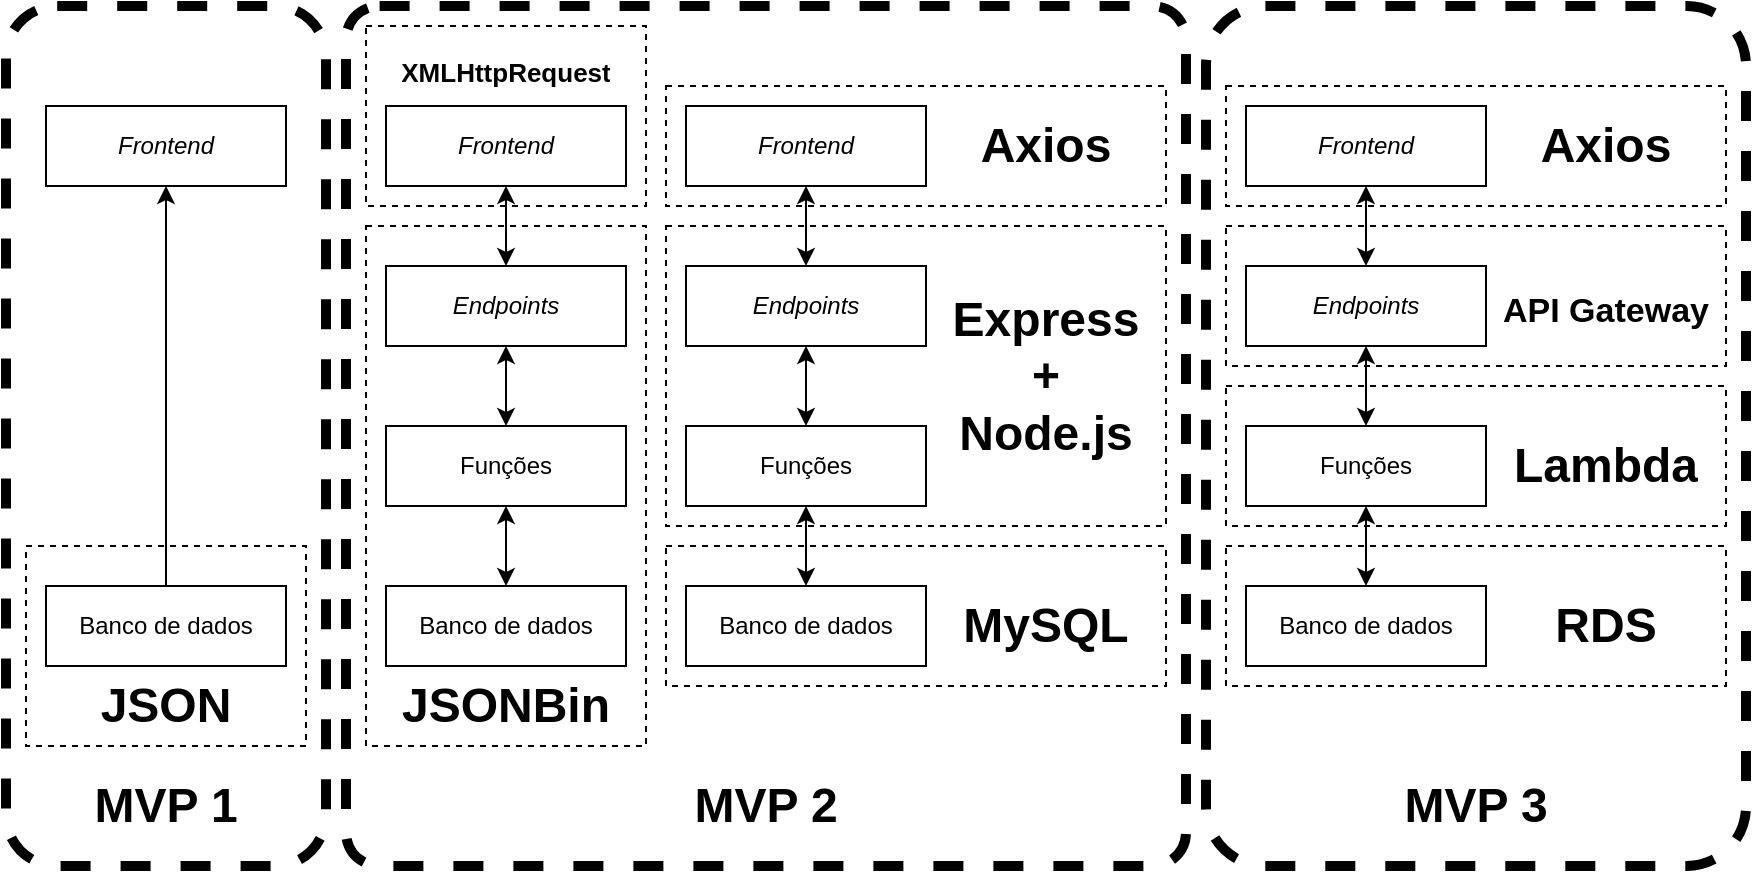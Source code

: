<mxfile version="24.2.5" type="device" pages="3">
  <diagram id="NX7kMiTIDW9uZqTXuyR7" name="Progressão">
    <mxGraphModel dx="1050" dy="621" grid="1" gridSize="10" guides="1" tooltips="1" connect="1" arrows="0" fold="1" page="1" pageScale="1" pageWidth="800" pageHeight="400" background="none" math="0" shadow="0">
      <root>
        <mxCell id="0" />
        <mxCell id="1" parent="0" />
        <mxCell id="u_NfWgz7f_24y08ioUFE-60" value="" style="rounded=1;whiteSpace=wrap;html=1;dashed=1;fillColor=none;strokeWidth=5;arcSize=4;" parent="1" vertex="1">
          <mxGeometry x="180" y="30" width="420" height="430" as="geometry" />
        </mxCell>
        <mxCell id="u_NfWgz7f_24y08ioUFE-35" value="" style="group" parent="1" vertex="1" connectable="0">
          <mxGeometry x="190" y="40" width="140" height="90" as="geometry" />
        </mxCell>
        <mxCell id="u_NfWgz7f_24y08ioUFE-34" value="&lt;h1&gt;&lt;font style=&quot;font-size: 13px&quot;&gt;XMLHttpRequest&lt;/font&gt;&lt;/h1&gt;" style="text;html=1;strokeColor=none;fillColor=none;spacing=5;spacingTop=-20;whiteSpace=wrap;overflow=hidden;rounded=0;dashed=1;align=center;" parent="u_NfWgz7f_24y08ioUFE-35" vertex="1">
          <mxGeometry x="10" width="120" height="40" as="geometry" />
        </mxCell>
        <mxCell id="u_NfWgz7f_24y08ioUFE-33" value="" style="rounded=0;whiteSpace=wrap;html=1;dashed=1;fillColor=none;" parent="u_NfWgz7f_24y08ioUFE-35" vertex="1">
          <mxGeometry width="140" height="90" as="geometry" />
        </mxCell>
        <mxCell id="u_NfWgz7f_24y08ioUFE-62" value="" style="rounded=1;whiteSpace=wrap;html=1;dashed=1;fillColor=none;strokeWidth=5;arcSize=16;" parent="1" vertex="1">
          <mxGeometry x="10" y="30" width="160" height="430" as="geometry" />
        </mxCell>
        <mxCell id="u_NfWgz7f_24y08ioUFE-64" value="" style="rounded=1;whiteSpace=wrap;html=1;dashed=1;fillColor=none;strokeWidth=5;perimeterSpacing=0;glass=0;shadow=0;sketch=0;arcSize=11;" parent="1" vertex="1">
          <mxGeometry x="610" y="30" width="270" height="430" as="geometry" />
        </mxCell>
        <mxCell id="u_NfWgz7f_24y08ioUFE-48" value="" style="rounded=0;whiteSpace=wrap;html=1;dashed=1;fillColor=none;" parent="1" vertex="1">
          <mxGeometry x="620" y="300" width="250" height="70" as="geometry" />
        </mxCell>
        <mxCell id="u_NfWgz7f_24y08ioUFE-52" value="" style="rounded=0;whiteSpace=wrap;html=1;dashed=1;fillColor=none;" parent="1" vertex="1">
          <mxGeometry x="620" y="140" width="250" height="70" as="geometry" />
        </mxCell>
        <mxCell id="u_NfWgz7f_24y08ioUFE-54" value="" style="rounded=0;whiteSpace=wrap;html=1;dashed=1;fillColor=none;" parent="1" vertex="1">
          <mxGeometry x="620" y="220" width="250" height="70" as="geometry" />
        </mxCell>
        <mxCell id="u_NfWgz7f_24y08ioUFE-57" value="" style="rounded=0;whiteSpace=wrap;html=1;dashed=1;fillColor=none;" parent="1" vertex="1">
          <mxGeometry x="620" y="70" width="250" height="60" as="geometry" />
        </mxCell>
        <mxCell id="u_NfWgz7f_24y08ioUFE-58" value="" style="rounded=0;whiteSpace=wrap;html=1;dashed=1;fillColor=none;" parent="1" vertex="1">
          <mxGeometry x="20" y="300" width="140" height="100" as="geometry" />
        </mxCell>
        <mxCell id="u_NfWgz7f_24y08ioUFE-22" value="" style="rounded=0;whiteSpace=wrap;html=1;dashed=1;fillColor=none;" parent="1" vertex="1">
          <mxGeometry x="190" y="140" width="140" height="260" as="geometry" />
        </mxCell>
        <mxCell id="u_NfWgz7f_24y08ioUFE-31" value="" style="rounded=0;whiteSpace=wrap;html=1;dashed=1;fillColor=none;" parent="1" vertex="1">
          <mxGeometry x="340" y="300" width="250" height="70" as="geometry" />
        </mxCell>
        <mxCell id="u_NfWgz7f_24y08ioUFE-39" value="" style="rounded=0;whiteSpace=wrap;html=1;dashed=1;fillColor=none;" parent="1" vertex="1">
          <mxGeometry x="340" y="140" width="250" height="150" as="geometry" />
        </mxCell>
        <mxCell id="u_NfWgz7f_24y08ioUFE-37" value="" style="rounded=0;whiteSpace=wrap;html=1;dashed=1;fillColor=none;" parent="1" vertex="1">
          <mxGeometry x="340" y="70" width="250" height="60" as="geometry" />
        </mxCell>
        <mxCell id="u_NfWgz7f_24y08ioUFE-3" value="" style="edgeStyle=orthogonalEdgeStyle;rounded=0;orthogonalLoop=1;jettySize=auto;html=1;startArrow=classic;startFill=1;endArrow=none;endFill=0;" parent="1" source="u_NfWgz7f_24y08ioUFE-1" target="u_NfWgz7f_24y08ioUFE-6" edge="1">
          <mxGeometry relative="1" as="geometry">
            <mxPoint x="90" y="160" as="targetPoint" />
          </mxGeometry>
        </mxCell>
        <mxCell id="u_NfWgz7f_24y08ioUFE-1" value="&lt;i&gt;Frontend&lt;/i&gt;" style="rounded=0;whiteSpace=wrap;html=1;fillColor=none;" parent="1" vertex="1">
          <mxGeometry x="30" y="80" width="120" height="40" as="geometry" />
        </mxCell>
        <mxCell id="u_NfWgz7f_24y08ioUFE-5" value="" style="edgeStyle=orthogonalEdgeStyle;rounded=0;orthogonalLoop=1;jettySize=auto;html=1;" parent="1" edge="1">
          <mxGeometry relative="1" as="geometry">
            <mxPoint x="100" y="200" as="targetPoint" />
          </mxGeometry>
        </mxCell>
        <mxCell id="u_NfWgz7f_24y08ioUFE-6" value="Banco de dados" style="rounded=0;whiteSpace=wrap;html=1;fillColor=none;" parent="1" vertex="1">
          <mxGeometry x="30" y="320" width="120" height="40" as="geometry" />
        </mxCell>
        <mxCell id="u_NfWgz7f_24y08ioUFE-15" value="" style="edgeStyle=orthogonalEdgeStyle;rounded=0;orthogonalLoop=1;jettySize=auto;html=1;startArrow=classic;startFill=1;" parent="1" source="u_NfWgz7f_24y08ioUFE-16" target="u_NfWgz7f_24y08ioUFE-18" edge="1">
          <mxGeometry relative="1" as="geometry" />
        </mxCell>
        <mxCell id="u_NfWgz7f_24y08ioUFE-16" value="&lt;i&gt;Frontend&lt;/i&gt;" style="rounded=0;whiteSpace=wrap;html=1;fillColor=none;" parent="1" vertex="1">
          <mxGeometry x="200" y="80" width="120" height="40" as="geometry" />
        </mxCell>
        <mxCell id="u_NfWgz7f_24y08ioUFE-17" value="" style="edgeStyle=orthogonalEdgeStyle;rounded=0;orthogonalLoop=1;jettySize=auto;html=1;startArrow=classic;startFill=1;" parent="1" source="u_NfWgz7f_24y08ioUFE-18" target="u_NfWgz7f_24y08ioUFE-20" edge="1">
          <mxGeometry relative="1" as="geometry" />
        </mxCell>
        <mxCell id="u_NfWgz7f_24y08ioUFE-18" value="&lt;i&gt;Endpoints&lt;/i&gt;" style="rounded=0;whiteSpace=wrap;html=1;fillColor=none;" parent="1" vertex="1">
          <mxGeometry x="200" y="160" width="120" height="40" as="geometry" />
        </mxCell>
        <mxCell id="u_NfWgz7f_24y08ioUFE-19" value="" style="edgeStyle=orthogonalEdgeStyle;rounded=0;orthogonalLoop=1;jettySize=auto;html=1;startArrow=classic;startFill=1;" parent="1" source="u_NfWgz7f_24y08ioUFE-20" target="u_NfWgz7f_24y08ioUFE-21" edge="1">
          <mxGeometry relative="1" as="geometry" />
        </mxCell>
        <mxCell id="u_NfWgz7f_24y08ioUFE-20" value="Funções" style="rounded=0;whiteSpace=wrap;html=1;fillColor=none;" parent="1" vertex="1">
          <mxGeometry x="200" y="240" width="120" height="40" as="geometry" />
        </mxCell>
        <mxCell id="u_NfWgz7f_24y08ioUFE-21" value="Banco de dados" style="rounded=0;whiteSpace=wrap;html=1;fillColor=none;" parent="1" vertex="1">
          <mxGeometry x="200" y="320" width="120" height="40" as="geometry" />
        </mxCell>
        <mxCell id="u_NfWgz7f_24y08ioUFE-23" value="&lt;h1&gt;JSONBin&lt;/h1&gt;" style="text;html=1;strokeColor=none;fillColor=none;spacing=5;spacingTop=-20;whiteSpace=wrap;overflow=hidden;rounded=0;dashed=1;align=center;" parent="1" vertex="1">
          <mxGeometry x="200" y="360" width="120" height="40" as="geometry" />
        </mxCell>
        <mxCell id="u_NfWgz7f_24y08ioUFE-24" value="" style="edgeStyle=orthogonalEdgeStyle;rounded=0;orthogonalLoop=1;jettySize=auto;html=1;startArrow=classic;startFill=1;" parent="1" source="u_NfWgz7f_24y08ioUFE-25" target="u_NfWgz7f_24y08ioUFE-27" edge="1">
          <mxGeometry relative="1" as="geometry" />
        </mxCell>
        <mxCell id="u_NfWgz7f_24y08ioUFE-25" value="&lt;i&gt;Frontend&lt;/i&gt;" style="rounded=0;whiteSpace=wrap;html=1;fillColor=none;" parent="1" vertex="1">
          <mxGeometry x="350" y="80" width="120" height="40" as="geometry" />
        </mxCell>
        <mxCell id="u_NfWgz7f_24y08ioUFE-26" value="" style="edgeStyle=orthogonalEdgeStyle;rounded=0;orthogonalLoop=1;jettySize=auto;html=1;startArrow=classic;startFill=1;" parent="1" source="u_NfWgz7f_24y08ioUFE-27" target="u_NfWgz7f_24y08ioUFE-29" edge="1">
          <mxGeometry relative="1" as="geometry" />
        </mxCell>
        <mxCell id="u_NfWgz7f_24y08ioUFE-27" value="&lt;i&gt;Endpoints&lt;/i&gt;" style="rounded=0;whiteSpace=wrap;html=1;fillColor=none;" parent="1" vertex="1">
          <mxGeometry x="350" y="160" width="120" height="40" as="geometry" />
        </mxCell>
        <object label="" id="u_NfWgz7f_24y08ioUFE-28">
          <mxCell style="edgeStyle=orthogonalEdgeStyle;rounded=0;orthogonalLoop=1;jettySize=auto;html=1;startArrow=classic;startFill=1;" parent="1" source="u_NfWgz7f_24y08ioUFE-29" target="u_NfWgz7f_24y08ioUFE-30" edge="1">
            <mxGeometry relative="1" as="geometry" />
          </mxCell>
        </object>
        <mxCell id="u_NfWgz7f_24y08ioUFE-29" value="Funções" style="rounded=0;whiteSpace=wrap;html=1;fillColor=none;" parent="1" vertex="1">
          <mxGeometry x="350" y="240" width="120" height="40" as="geometry" />
        </mxCell>
        <mxCell id="u_NfWgz7f_24y08ioUFE-30" value="Banco de dados" style="rounded=0;whiteSpace=wrap;html=1;fillColor=none;" parent="1" vertex="1">
          <mxGeometry x="350" y="320" width="120" height="40" as="geometry" />
        </mxCell>
        <mxCell id="u_NfWgz7f_24y08ioUFE-32" value="&lt;h1&gt;MySQL&lt;/h1&gt;" style="text;html=1;strokeColor=none;fillColor=none;spacing=5;spacingTop=-20;whiteSpace=wrap;overflow=hidden;rounded=0;dashed=1;align=center;" parent="1" vertex="1">
          <mxGeometry x="470" y="320" width="120" height="40" as="geometry" />
        </mxCell>
        <mxCell id="u_NfWgz7f_24y08ioUFE-40" value="&lt;h1&gt;Express&lt;br&gt;+&lt;br&gt;Node.js&lt;/h1&gt;" style="text;html=1;strokeColor=none;fillColor=none;spacing=5;spacingTop=-20;whiteSpace=wrap;overflow=hidden;rounded=0;dashed=1;align=center;verticalAlign=bottom;" parent="1" vertex="1">
          <mxGeometry x="470" y="160" width="120" height="120" as="geometry" />
        </mxCell>
        <mxCell id="u_NfWgz7f_24y08ioUFE-41" value="" style="edgeStyle=orthogonalEdgeStyle;rounded=0;orthogonalLoop=1;jettySize=auto;html=1;startArrow=classic;startFill=1;" parent="1" source="u_NfWgz7f_24y08ioUFE-42" target="u_NfWgz7f_24y08ioUFE-44" edge="1">
          <mxGeometry relative="1" as="geometry" />
        </mxCell>
        <mxCell id="u_NfWgz7f_24y08ioUFE-42" value="&lt;i&gt;Frontend&lt;/i&gt;" style="rounded=0;whiteSpace=wrap;html=1;fillColor=none;" parent="1" vertex="1">
          <mxGeometry x="630" y="80" width="120" height="40" as="geometry" />
        </mxCell>
        <mxCell id="u_NfWgz7f_24y08ioUFE-43" value="" style="edgeStyle=orthogonalEdgeStyle;rounded=0;orthogonalLoop=1;jettySize=auto;html=1;startArrow=classic;startFill=1;" parent="1" source="u_NfWgz7f_24y08ioUFE-44" target="u_NfWgz7f_24y08ioUFE-46" edge="1">
          <mxGeometry relative="1" as="geometry" />
        </mxCell>
        <mxCell id="u_NfWgz7f_24y08ioUFE-44" value="&lt;i&gt;Endpoints&lt;/i&gt;" style="rounded=0;whiteSpace=wrap;html=1;fillColor=none;" parent="1" vertex="1">
          <mxGeometry x="630" y="160" width="120" height="40" as="geometry" />
        </mxCell>
        <mxCell id="u_NfWgz7f_24y08ioUFE-45" value="" style="edgeStyle=orthogonalEdgeStyle;rounded=0;orthogonalLoop=1;jettySize=auto;html=1;startArrow=classic;startFill=1;" parent="1" source="u_NfWgz7f_24y08ioUFE-46" target="u_NfWgz7f_24y08ioUFE-47" edge="1">
          <mxGeometry relative="1" as="geometry" />
        </mxCell>
        <mxCell id="u_NfWgz7f_24y08ioUFE-46" value="Funções" style="rounded=0;whiteSpace=wrap;html=1;fillColor=none;" parent="1" vertex="1">
          <mxGeometry x="630" y="240" width="120" height="40" as="geometry" />
        </mxCell>
        <mxCell id="u_NfWgz7f_24y08ioUFE-47" value="Banco de dados" style="rounded=0;whiteSpace=wrap;html=1;fillColor=none;" parent="1" vertex="1">
          <mxGeometry x="630" y="320" width="120" height="40" as="geometry" />
        </mxCell>
        <mxCell id="u_NfWgz7f_24y08ioUFE-49" value="&lt;h1&gt;RDS&lt;/h1&gt;" style="text;html=1;strokeColor=none;fillColor=none;spacing=5;spacingTop=-20;whiteSpace=wrap;overflow=hidden;rounded=0;dashed=1;align=center;" parent="1" vertex="1">
          <mxGeometry x="750" y="320" width="120" height="40" as="geometry" />
        </mxCell>
        <mxCell id="u_NfWgz7f_24y08ioUFE-53" value="&lt;h1&gt;&lt;font style=&quot;font-size: 17px&quot;&gt;API Gateway&lt;/font&gt;&lt;/h1&gt;" style="text;html=1;strokeColor=none;fillColor=none;spacing=5;spacingTop=-20;whiteSpace=wrap;overflow=hidden;rounded=0;dashed=1;align=center;" parent="1" vertex="1">
          <mxGeometry x="750" y="160" width="120" height="40" as="geometry" />
        </mxCell>
        <mxCell id="u_NfWgz7f_24y08ioUFE-55" value="&lt;h1 style=&quot;font-size: 24px;&quot;&gt;&lt;font style=&quot;font-size: 24px;&quot;&gt;Lambda&lt;/font&gt;&lt;/h1&gt;" style="text;html=1;strokeColor=none;fillColor=none;spacing=5;spacingTop=-20;whiteSpace=wrap;overflow=hidden;rounded=0;dashed=1;align=center;fontSize=24;" parent="1" vertex="1">
          <mxGeometry x="750" y="240" width="120" height="40" as="geometry" />
        </mxCell>
        <mxCell id="u_NfWgz7f_24y08ioUFE-38" value="&lt;h1&gt;Axios&lt;/h1&gt;" style="text;html=1;strokeColor=none;fillColor=none;spacing=5;spacingTop=-20;whiteSpace=wrap;overflow=hidden;rounded=0;dashed=1;align=center;" parent="1" vertex="1">
          <mxGeometry x="470" y="80" width="120" height="40" as="geometry" />
        </mxCell>
        <mxCell id="u_NfWgz7f_24y08ioUFE-56" value="&lt;h1&gt;Axios&lt;/h1&gt;" style="text;html=1;strokeColor=none;fillColor=none;spacing=5;spacingTop=-20;whiteSpace=wrap;overflow=hidden;rounded=0;dashed=1;align=center;" parent="1" vertex="1">
          <mxGeometry x="750" y="80" width="120" height="40" as="geometry" />
        </mxCell>
        <mxCell id="u_NfWgz7f_24y08ioUFE-59" value="&lt;h1&gt;JSON&lt;/h1&gt;" style="text;html=1;strokeColor=none;fillColor=none;spacing=5;spacingTop=-20;whiteSpace=wrap;overflow=hidden;rounded=0;dashed=1;align=center;" parent="1" vertex="1">
          <mxGeometry x="30" y="360" width="120" height="40" as="geometry" />
        </mxCell>
        <mxCell id="u_NfWgz7f_24y08ioUFE-61" value="&lt;h1&gt;MVP 2&lt;/h1&gt;" style="text;html=1;strokeColor=none;fillColor=none;spacing=5;spacingTop=-20;whiteSpace=wrap;overflow=hidden;rounded=0;dashed=1;align=center;" parent="1" vertex="1">
          <mxGeometry x="330" y="410" width="120" height="40" as="geometry" />
        </mxCell>
        <mxCell id="u_NfWgz7f_24y08ioUFE-63" value="&lt;h1&gt;MVP 1&lt;/h1&gt;" style="text;html=1;strokeColor=none;fillColor=none;spacing=5;spacingTop=-20;whiteSpace=wrap;overflow=hidden;rounded=0;dashed=1;align=center;" parent="1" vertex="1">
          <mxGeometry x="30" y="410" width="120" height="40" as="geometry" />
        </mxCell>
        <mxCell id="u_NfWgz7f_24y08ioUFE-65" value="&lt;h1&gt;MVP 3&lt;/h1&gt;" style="text;html=1;strokeColor=none;fillColor=none;spacing=5;spacingTop=-20;whiteSpace=wrap;overflow=hidden;rounded=0;dashed=1;align=center;" parent="1" vertex="1">
          <mxGeometry x="685" y="410" width="120" height="40" as="geometry" />
        </mxCell>
      </root>
    </mxGraphModel>
  </diagram>
  <diagram id="9W-sWYv6cYdmGeu32keP" name="Full AWS">
    <mxGraphModel dx="2530" dy="1068" grid="1" gridSize="10" guides="1" tooltips="1" connect="1" arrows="1" fold="1" page="1" pageScale="1" pageWidth="800" pageHeight="400" math="0" shadow="0">
      <root>
        <mxCell id="0" />
        <mxCell id="1" parent="0" />
        <mxCell id="FyAE6D5XPpQdBViTg0BQ-31" value="AWS Cloud" style="sketch=0;outlineConnect=0;gradientColor=none;html=1;whiteSpace=wrap;fontSize=12;fontStyle=0;shape=mxgraph.aws4.group;grIcon=mxgraph.aws4.group_aws_cloud;strokeColor=#AAB7B8;fillColor=none;verticalAlign=top;align=left;spacingLeft=30;fontColor=#AAB7B8;dashed=0;" vertex="1" parent="1">
          <mxGeometry x="-79" width="1299" height="480" as="geometry" />
        </mxCell>
        <mxCell id="FyAE6D5XPpQdBViTg0BQ-3" value="Endpoint&lt;br&gt;" style="sketch=0;outlineConnect=0;fontColor=#232F3E;gradientColor=none;fillColor=#B0084D;strokeColor=none;dashed=0;verticalLabelPosition=bottom;verticalAlign=top;align=center;html=1;fontSize=12;fontStyle=0;aspect=fixed;pointerEvents=1;shape=mxgraph.aws4.endpoint;" vertex="1" parent="1">
          <mxGeometry x="630" y="148.5" width="78" height="78" as="geometry" />
        </mxCell>
        <mxCell id="FyAE6D5XPpQdBViTg0BQ-4" value="Amazon API Gateway" style="sketch=0;points=[[0,0,0],[0.25,0,0],[0.5,0,0],[0.75,0,0],[1,0,0],[0,1,0],[0.25,1,0],[0.5,1,0],[0.75,1,0],[1,1,0],[0,0.25,0],[0,0.5,0],[0,0.75,0],[1,0.25,0],[1,0.5,0],[1,0.75,0]];outlineConnect=0;fontColor=#232F3E;gradientColor=#FF4F8B;gradientDirection=north;fillColor=#BC1356;strokeColor=#ffffff;dashed=0;verticalLabelPosition=bottom;verticalAlign=top;align=center;html=1;fontSize=12;fontStyle=0;aspect=fixed;shape=mxgraph.aws4.resourceIcon;resIcon=mxgraph.aws4.api_gateway;" vertex="1" parent="1">
          <mxGeometry x="641" y="40" width="78" height="78" as="geometry" />
        </mxCell>
        <mxCell id="FyAE6D5XPpQdBViTg0BQ-5" value="&lt;font color=&quot;#ffffff&quot;&gt;AWS Lambda&lt;/font&gt;" style="sketch=0;points=[[0,0,0],[0.25,0,0],[0.5,0,0],[0.75,0,0],[1,0,0],[0,1,0],[0.25,1,0],[0.5,1,0],[0.75,1,0],[1,1,0],[0,0.25,0],[0,0.5,0],[0,0.75,0],[1,0.25,0],[1,0.5,0],[1,0.75,0]];outlineConnect=0;fontColor=#232F3E;gradientColor=#F78E04;gradientDirection=north;fillColor=#D05C17;strokeColor=#ffffff;dashed=0;verticalLabelPosition=bottom;verticalAlign=top;align=center;html=1;fontSize=12;fontStyle=0;aspect=fixed;shape=mxgraph.aws4.resourceIcon;resIcon=mxgraph.aws4.lambda;" vertex="1" parent="1">
          <mxGeometry x="403" y="40" width="78" height="78" as="geometry" />
        </mxCell>
        <mxCell id="FyAE6D5XPpQdBViTg0BQ-6" value="&lt;font color=&quot;#ffffff&quot;&gt;Lambda function&lt;/font&gt;" style="sketch=0;outlineConnect=0;fontColor=#232F3E;gradientColor=none;fillColor=#D45B07;strokeColor=none;dashed=0;verticalLabelPosition=bottom;verticalAlign=top;align=center;html=1;fontSize=12;fontStyle=0;aspect=fixed;pointerEvents=1;shape=mxgraph.aws4.lambda_function;" vertex="1" parent="1">
          <mxGeometry x="440" y="167" width="48" height="48" as="geometry" />
        </mxCell>
        <mxCell id="FyAE6D5XPpQdBViTg0BQ-9" value="" style="sketch=0;points=[[0,0,0],[0.25,0,0],[0.5,0,0],[0.75,0,0],[1,0,0],[0,1,0],[0.25,1,0],[0.5,1,0],[0.75,1,0],[1,1,0],[0,0.25,0],[0,0.5,0],[0,0.75,0],[1,0.25,0],[1,0.5,0],[1,0.75,0]];outlineConnect=0;fontColor=#232F3E;gradientColor=#4D72F3;gradientDirection=north;fillColor=#3334B9;strokeColor=#ffffff;dashed=0;verticalLabelPosition=bottom;verticalAlign=top;align=center;html=1;fontSize=12;fontStyle=0;aspect=fixed;shape=mxgraph.aws4.resourceIcon;resIcon=mxgraph.aws4.rds;" vertex="1" parent="1">
          <mxGeometry x="41" y="40" width="78" height="78" as="geometry" />
        </mxCell>
        <mxCell id="FyAE6D5XPpQdBViTg0BQ-10" value="" style="sketch=0;outlineConnect=0;fontColor=#232F3E;gradientColor=none;fillColor=#2E27AD;strokeColor=none;dashed=0;verticalLabelPosition=bottom;verticalAlign=top;align=center;html=1;fontSize=12;fontStyle=0;aspect=fixed;pointerEvents=1;shape=mxgraph.aws4.rds_instance;" vertex="1" parent="1">
          <mxGeometry x="41" y="160" width="78" height="78" as="geometry" />
        </mxCell>
        <mxCell id="FyAE6D5XPpQdBViTg0BQ-11" value="" style="sketch=0;points=[[0,0,0],[0.25,0,0],[0.5,0,0],[0.75,0,0],[1,0,0],[0,1,0],[0.25,1,0],[0.5,1,0],[0.75,1,0],[1,1,0],[0,0.25,0],[0,0.5,0],[0,0.75,0],[1,0.25,0],[1,0.5,0],[1,0.75,0]];points=[[0,0,0],[0.25,0,0],[0.5,0,0],[0.75,0,0],[1,0,0],[0,1,0],[0.25,1,0],[0.5,1,0],[0.75,1,0],[1,1,0],[0,0.25,0],[0,0.5,0],[0,0.75,0],[1,0.25,0],[1,0.5,0],[1,0.75,0]];outlineConnect=0;fontColor=#232F3E;gradientColor=#F34482;gradientDirection=north;fillColor=#BC1356;strokeColor=#ffffff;dashed=0;verticalLabelPosition=bottom;verticalAlign=top;align=center;html=1;fontSize=12;fontStyle=0;aspect=fixed;shape=mxgraph.aws4.resourceIcon;resIcon=mxgraph.aws4.command_line_interface;" vertex="1" parent="1">
          <mxGeometry x="509" y="40" width="78" height="78" as="geometry" />
        </mxCell>
        <mxCell id="FyAE6D5XPpQdBViTg0BQ-12" value="" style="sketch=0;outlineConnect=0;fontColor=#232F3E;gradientColor=none;fillColor=#B0084D;strokeColor=none;dashed=0;verticalLabelPosition=bottom;verticalAlign=top;align=center;html=1;fontSize=12;fontStyle=0;aspect=fixed;pointerEvents=1;shape=mxgraph.aws4.run_command;" vertex="1" parent="1">
          <mxGeometry x="521" y="160" width="78" height="55" as="geometry" />
        </mxCell>
        <mxCell id="FyAE6D5XPpQdBViTg0BQ-13" value="" style="sketch=0;points=[[0,0,0],[0.25,0,0],[0.5,0,0],[0.75,0,0],[1,0,0],[0,1,0],[0.25,1,0],[0.5,1,0],[0.75,1,0],[1,1,0],[0,0.25,0],[0,0.5,0],[0,0.75,0],[1,0.25,0],[1,0.5,0],[1,0.75,0]];points=[[0,0,0],[0.25,0,0],[0.5,0,0],[0.75,0,0],[1,0,0],[0,1,0],[0.25,1,0],[0.5,1,0],[0.75,1,0],[1,1,0],[0,0.25,0],[0,0.5,0],[0,0.75,0],[1,0.25,0],[1,0.5,0],[1,0.75,0]];outlineConnect=0;fontColor=#232F3E;gradientColor=#F34482;gradientDirection=north;fillColor=#BC1356;strokeColor=#ffffff;dashed=0;verticalLabelPosition=bottom;verticalAlign=top;align=center;html=1;fontSize=12;fontStyle=0;aspect=fixed;shape=mxgraph.aws4.resourceIcon;resIcon=mxgraph.aws4.cloudwatch_2;" vertex="1" parent="1">
          <mxGeometry x="860" y="40" width="78" height="78" as="geometry" />
        </mxCell>
        <mxCell id="FyAE6D5XPpQdBViTg0BQ-14" value="" style="sketch=0;outlineConnect=0;fontColor=#232F3E;gradientColor=none;fillColor=#B0084D;strokeColor=none;dashed=0;verticalLabelPosition=bottom;verticalAlign=top;align=center;html=1;fontSize=12;fontStyle=0;aspect=fixed;pointerEvents=1;shape=mxgraph.aws4.alarm;" vertex="1" parent="1">
          <mxGeometry x="850" y="239" width="78" height="78" as="geometry" />
        </mxCell>
        <mxCell id="FyAE6D5XPpQdBViTg0BQ-15" value="" style="sketch=0;outlineConnect=0;fontColor=#232F3E;gradientColor=none;fillColor=#B0084D;strokeColor=none;dashed=0;verticalLabelPosition=bottom;verticalAlign=top;align=center;html=1;fontSize=12;fontStyle=0;aspect=fixed;pointerEvents=1;shape=mxgraph.aws4.logs;" vertex="1" parent="1">
          <mxGeometry x="860" y="140" width="78" height="58" as="geometry" />
        </mxCell>
        <mxCell id="FyAE6D5XPpQdBViTg0BQ-16" value="" style="sketch=0;points=[[0,0,0],[0.25,0,0],[0.5,0,0],[0.75,0,0],[1,0,0],[0,1,0],[0.25,1,0],[0.5,1,0],[0.75,1,0],[1,1,0],[0,0.25,0],[0,0.5,0],[0,0.75,0],[1,0.25,0],[1,0.5,0],[1,0.75,0]];points=[[0,0,0],[0.25,0,0],[0.5,0,0],[0.75,0,0],[1,0,0],[0,1,0],[0.25,1,0],[0.5,1,0],[0.75,1,0],[1,1,0],[0,0.25,0],[0,0.5,0],[0,0.75,0],[1,0.25,0],[1,0.5,0],[1,0.75,0]];outlineConnect=0;fontColor=#232F3E;gradientColor=#F34482;gradientDirection=north;fillColor=#BC1356;strokeColor=#ffffff;dashed=0;verticalLabelPosition=bottom;verticalAlign=top;align=center;html=1;fontSize=12;fontStyle=0;aspect=fixed;shape=mxgraph.aws4.resourceIcon;resIcon=mxgraph.aws4.cloudformation;" vertex="1" parent="1">
          <mxGeometry x="750" y="40" width="78" height="78" as="geometry" />
        </mxCell>
        <mxCell id="FyAE6D5XPpQdBViTg0BQ-17" value="" style="sketch=0;outlineConnect=0;fontColor=#232F3E;gradientColor=none;fillColor=#B0084D;strokeColor=none;dashed=0;verticalLabelPosition=bottom;verticalAlign=top;align=center;html=1;fontSize=12;fontStyle=0;aspect=fixed;pointerEvents=1;shape=mxgraph.aws4.template;" vertex="1" parent="1">
          <mxGeometry x="750" y="250" width="65" height="78" as="geometry" />
        </mxCell>
        <mxCell id="FyAE6D5XPpQdBViTg0BQ-18" value="" style="sketch=0;outlineConnect=0;fontColor=#232F3E;gradientColor=none;fillColor=#B0084D;strokeColor=none;dashed=0;verticalLabelPosition=bottom;verticalAlign=top;align=center;html=1;fontSize=12;fontStyle=0;aspect=fixed;pointerEvents=1;shape=mxgraph.aws4.stack;" vertex="1" parent="1">
          <mxGeometry x="750" y="140" width="78" height="76" as="geometry" />
        </mxCell>
        <mxCell id="FyAE6D5XPpQdBViTg0BQ-19" value="" style="sketch=0;outlineConnect=0;fontColor=#232F3E;gradientColor=none;fillColor=#B0084D;strokeColor=none;dashed=0;verticalLabelPosition=bottom;verticalAlign=top;align=center;html=1;fontSize=12;fontStyle=0;aspect=fixed;pointerEvents=1;shape=mxgraph.aws4.change_set;" vertex="1" parent="1">
          <mxGeometry x="750" y="350" width="65" height="78" as="geometry" />
        </mxCell>
        <mxCell id="FyAE6D5XPpQdBViTg0BQ-20" value="" style="sketch=0;points=[[0,0,0],[0.25,0,0],[0.5,0,0],[0.75,0,0],[1,0,0],[0,1,0],[0.25,1,0],[0.5,1,0],[0.75,1,0],[1,1,0],[0,0.25,0],[0,0.5,0],[0,0.75,0],[1,0.25,0],[1,0.5,0],[1,0.75,0]];points=[[0,0,0],[0.25,0,0],[0.5,0,0],[0.75,0,0],[1,0,0],[0,1,0],[0.25,1,0],[0.5,1,0],[0.75,1,0],[1,1,0],[0,0.25,0],[0,0.5,0],[0,0.75,0],[1,0.25,0],[1,0.5,0],[1,0.75,0]];outlineConnect=0;fontColor=#232F3E;gradientColor=#F34482;gradientDirection=north;fillColor=#BC1356;strokeColor=#ffffff;dashed=0;verticalLabelPosition=bottom;verticalAlign=top;align=center;html=1;fontSize=12;fontStyle=0;aspect=fixed;shape=mxgraph.aws4.resourceIcon;resIcon=mxgraph.aws4.cloudtrail;" vertex="1" parent="1">
          <mxGeometry x="990" y="40" width="78" height="78" as="geometry" />
        </mxCell>
        <mxCell id="FyAE6D5XPpQdBViTg0BQ-21" value="" style="sketch=0;points=[[0,0,0],[0.25,0,0],[0.5,0,0],[0.75,0,0],[1,0,0],[0,1,0],[0.25,1,0],[0.5,1,0],[0.75,1,0],[1,1,0],[0,0.25,0],[0,0.5,0],[0,0.75,0],[1,0.25,0],[1,0.5,0],[1,0.75,0]];outlineConnect=0;fontColor=#232F3E;gradientColor=#945DF2;gradientDirection=north;fillColor=#5A30B5;strokeColor=#ffffff;dashed=0;verticalLabelPosition=bottom;verticalAlign=top;align=center;html=1;fontSize=12;fontStyle=0;aspect=fixed;shape=mxgraph.aws4.resourceIcon;resIcon=mxgraph.aws4.vpc;" vertex="1" parent="1">
          <mxGeometry x="1110" y="40" width="78" height="78" as="geometry" />
        </mxCell>
        <mxCell id="FyAE6D5XPpQdBViTg0BQ-22" value="" style="sketch=0;points=[[0,0,0],[0.25,0,0],[0.5,0,0],[0.75,0,0],[1,0,0],[0,1,0],[0.25,1,0],[0.5,1,0],[0.75,1,0],[1,1,0],[0,0.25,0],[0,0.5,0],[0,0.75,0],[1,0.25,0],[1,0.5,0],[1,0.75,0]];outlineConnect=0;fontColor=#232F3E;gradientColor=#F54749;gradientDirection=north;fillColor=#C7131F;strokeColor=#ffffff;dashed=0;verticalLabelPosition=bottom;verticalAlign=top;align=center;html=1;fontSize=12;fontStyle=0;aspect=fixed;shape=mxgraph.aws4.resourceIcon;resIcon=mxgraph.aws4.identity_and_access_management;" vertex="1" parent="1">
          <mxGeometry x="159" y="161" width="78" height="78" as="geometry" />
        </mxCell>
        <mxCell id="FyAE6D5XPpQdBViTg0BQ-25" value="" style="sketch=0;outlineConnect=0;fontColor=#232F3E;gradientColor=none;fillColor=#BF0816;strokeColor=none;dashed=0;verticalLabelPosition=bottom;verticalAlign=top;align=center;html=1;fontSize=12;fontStyle=0;aspect=fixed;pointerEvents=1;shape=mxgraph.aws4.role;" vertex="1" parent="1">
          <mxGeometry x="159" y="267" width="78" height="44" as="geometry" />
        </mxCell>
        <mxCell id="FyAE6D5XPpQdBViTg0BQ-26" value="" style="sketch=0;points=[[0,0,0],[0.25,0,0],[0.5,0,0],[0.75,0,0],[1,0,0],[0,1,0],[0.25,1,0],[0.5,1,0],[0.75,1,0],[1,1,0],[0,0.25,0],[0,0.5,0],[0,0.75,0],[1,0.25,0],[1,0.5,0],[1,0.75,0]];outlineConnect=0;fontColor=#232F3E;gradientColor=#F54749;gradientDirection=north;fillColor=#C7131F;strokeColor=#ffffff;dashed=0;verticalLabelPosition=bottom;verticalAlign=top;align=center;html=1;fontSize=12;fontStyle=0;aspect=fixed;shape=mxgraph.aws4.resourceIcon;resIcon=mxgraph.aws4.secrets_manager;" vertex="1" parent="1">
          <mxGeometry x="159" y="40" width="78" height="78" as="geometry" />
        </mxCell>
        <mxCell id="FyAE6D5XPpQdBViTg0BQ-27" value="" style="sketch=0;points=[[0,0,0],[0.25,0,0],[0.5,0,0],[0.75,0,0],[1,0,0],[0,1,0],[0.25,1,0],[0.5,1,0],[0.75,1,0],[1,1,0],[0,0.25,0],[0,0.5,0],[0,0.75,0],[1,0.25,0],[1,0.5,0],[1,0.75,0]];outlineConnect=0;fontColor=#232F3E;gradientColor=#60A337;gradientDirection=north;fillColor=#277116;strokeColor=#ffffff;dashed=0;verticalLabelPosition=bottom;verticalAlign=top;align=center;html=1;fontSize=12;fontStyle=0;aspect=fixed;shape=mxgraph.aws4.resourceIcon;resIcon=mxgraph.aws4.s3;" vertex="1" parent="1">
          <mxGeometry x="281" y="40" width="78" height="78" as="geometry" />
        </mxCell>
        <mxCell id="FyAE6D5XPpQdBViTg0BQ-28" value="" style="sketch=0;outlineConnect=0;fontColor=#232F3E;gradientColor=none;fillColor=#3F8624;strokeColor=none;dashed=0;verticalLabelPosition=bottom;verticalAlign=top;align=center;html=1;fontSize=12;fontStyle=0;aspect=fixed;pointerEvents=1;shape=mxgraph.aws4.bucket;" vertex="1" parent="1">
          <mxGeometry x="292" y="160" width="75" height="78" as="geometry" />
        </mxCell>
        <mxCell id="FyAE6D5XPpQdBViTg0BQ-32" value="Generic group" style="fillColor=none;strokeColor=#5A6C86;dashed=1;verticalAlign=top;fontStyle=0;fontColor=#5A6C86;" vertex="1" parent="1">
          <mxGeometry x="237" y="720" width="130" height="130" as="geometry" />
        </mxCell>
      </root>
    </mxGraphModel>
  </diagram>
  <diagram id="3bz_cyUy3Q5hJAyW9D8H" name="Funcionamento API">
    <mxGraphModel dx="1038" dy="641" grid="1" gridSize="10" guides="1" tooltips="1" connect="1" arrows="1" fold="1" page="1" pageScale="1" pageWidth="800" pageHeight="400" math="0" shadow="0">
      <root>
        <mxCell id="0" />
        <mxCell id="1" parent="0" />
        <mxCell id="IyXL8DzN_x9K_Ry0Y3VQ-1" value="AWS Cloud" style="sketch=0;outlineConnect=0;gradientColor=none;html=1;whiteSpace=wrap;fontSize=12;fontStyle=0;shape=mxgraph.aws4.group;grIcon=mxgraph.aws4.group_aws_cloud;strokeColor=#AAB7B8;fillColor=none;verticalAlign=top;align=left;spacingLeft=30;fontColor=#AAB7B8;dashed=0;" parent="1" vertex="1">
          <mxGeometry x="10" y="10" width="780" height="360" as="geometry" />
        </mxCell>
        <mxCell id="TbSfTPxbUAzzEfCKyeet-4" value="" style="fillColor=none;strokeColor=#147EBA;dashed=1;verticalAlign=top;fontStyle=0;fontColor=#147EBA;" vertex="1" parent="1">
          <mxGeometry x="620" y="40" width="150" height="170" as="geometry" />
        </mxCell>
        <mxCell id="TbSfTPxbUAzzEfCKyeet-1" value="" style="fillColor=none;strokeColor=#F78E04;dashed=1;verticalAlign=top;fontStyle=0;fontColor=#F78E04;" vertex="1" parent="1">
          <mxGeometry x="260" y="40" width="300" height="280" as="geometry" />
        </mxCell>
        <mxCell id="TbSfTPxbUAzzEfCKyeet-21" value="Funções&lt;br&gt;Auxiliares" style="edgeStyle=orthogonalEdgeStyle;rounded=1;orthogonalLoop=1;jettySize=auto;html=1;exitX=1;exitY=0.5;exitDx=0;exitDy=0;entryX=0.5;entryY=1;entryDx=0;entryDy=0;fontColor=#D45B07;startArrow=classic;startFill=1;" edge="1" parent="1" source="TbSfTPxbUAzzEfCKyeet-3" target="TbSfTPxbUAzzEfCKyeet-14">
          <mxGeometry relative="1" as="geometry" />
        </mxCell>
        <mxCell id="TbSfTPxbUAzzEfCKyeet-3" value="" style="fillColor=none;strokeColor=#D45B07;dashed=1;verticalAlign=top;fontStyle=0;fontColor=#D45B07;" vertex="1" parent="1">
          <mxGeometry x="270" y="90" width="110" height="210" as="geometry" />
        </mxCell>
        <mxCell id="TbSfTPxbUAzzEfCKyeet-16" value="PUT" style="edgeStyle=orthogonalEdgeStyle;rounded=1;orthogonalLoop=1;jettySize=auto;html=1;fontColor=#D45B07;startArrow=classic;startFill=1;" edge="1" parent="1" source="IyXL8DzN_x9K_Ry0Y3VQ-11" target="IyXL8DzN_x9K_Ry0Y3VQ-5">
          <mxGeometry x="0.4" relative="1" as="geometry">
            <mxPoint x="190" y="210.074" as="sourcePoint" />
            <Array as="points">
              <mxPoint x="200" y="190" />
              <mxPoint x="200" y="120" />
            </Array>
            <mxPoint as="offset" />
          </mxGeometry>
        </mxCell>
        <mxCell id="TbSfTPxbUAzzEfCKyeet-17" value="GET" style="edgeStyle=orthogonalEdgeStyle;rounded=1;orthogonalLoop=1;jettySize=auto;html=1;fontColor=#D45B07;startArrow=classic;startFill=1;" edge="1" parent="1" source="IyXL8DzN_x9K_Ry0Y3VQ-11" target="TbSfTPxbUAzzEfCKyeet-10">
          <mxGeometry x="0.2" relative="1" as="geometry">
            <mxPoint x="200" y="200.074" as="sourcePoint" />
            <Array as="points">
              <mxPoint x="200" y="190" />
              <mxPoint x="200" y="170" />
            </Array>
            <mxPoint as="offset" />
          </mxGeometry>
        </mxCell>
        <mxCell id="TbSfTPxbUAzzEfCKyeet-18" value="PUT" style="edgeStyle=orthogonalEdgeStyle;rounded=1;orthogonalLoop=1;jettySize=auto;html=1;fontColor=#D45B07;startArrow=classic;startFill=1;" edge="1" parent="1" source="IyXL8DzN_x9K_Ry0Y3VQ-11" target="TbSfTPxbUAzzEfCKyeet-11">
          <mxGeometry x="0.25" relative="1" as="geometry">
            <mxPoint x="200" y="150" as="sourcePoint" />
            <Array as="points">
              <mxPoint x="200" y="190" />
              <mxPoint x="200" y="220" />
            </Array>
            <mxPoint as="offset" />
          </mxGeometry>
        </mxCell>
        <mxCell id="TbSfTPxbUAzzEfCKyeet-19" value="DELETE" style="edgeStyle=orthogonalEdgeStyle;rounded=1;orthogonalLoop=1;jettySize=auto;html=1;fontColor=#D45B07;startArrow=classic;startFill=1;" edge="1" parent="1" source="IyXL8DzN_x9K_Ry0Y3VQ-11" target="TbSfTPxbUAzzEfCKyeet-12">
          <mxGeometry x="0.429" relative="1" as="geometry">
            <mxPoint x="210" y="170" as="sourcePoint" />
            <Array as="points">
              <mxPoint x="200" y="190" />
              <mxPoint x="200" y="270" />
            </Array>
            <mxPoint as="offset" />
          </mxGeometry>
        </mxCell>
        <mxCell id="IyXL8DzN_x9K_Ry0Y3VQ-11" value="" style="fillColor=none;strokeColor=#FF4F8B;dashed=1;verticalAlign=top;fontStyle=0;fontColor=#ffffff;gradientColor=none;" parent="1" vertex="1">
          <mxGeometry x="40" y="40" width="140" height="310" as="geometry" />
        </mxCell>
        <mxCell id="IyXL8DzN_x9K_Ry0Y3VQ-2" value="&lt;font&gt;Professores&lt;br&gt;&lt;/font&gt;" style="sketch=0;outlineConnect=0;fontColor=#B0084D;gradientColor=none;fillColor=#B0084D;strokeColor=#FFFFFF;dashed=0;verticalLabelPosition=middle;verticalAlign=middle;align=left;html=1;fontSize=12;fontStyle=0;aspect=fixed;pointerEvents=1;shape=mxgraph.aws4.endpoint;labelPosition=right;" parent="1" vertex="1">
          <mxGeometry x="60" y="190" width="40" height="40" as="geometry" />
        </mxCell>
        <mxCell id="IyXL8DzN_x9K_Ry0Y3VQ-4" value="&lt;font&gt;AWS Lambda&lt;/font&gt;" style="sketch=0;points=[[0,0,0],[0.25,0,0],[0.5,0,0],[0.75,0,0],[1,0,0],[0,1,0],[0.25,1,0],[0.5,1,0],[0.75,1,0],[1,1,0],[0,0.25,0],[0,0.5,0],[0,0.75,0],[1,0.25,0],[1,0.5,0],[1,0.75,0]];outlineConnect=0;fontColor=#F78E04;gradientColor=#F78E04;gradientDirection=north;fillColor=#D05C17;strokeColor=#ffffff;dashed=0;verticalLabelPosition=middle;verticalAlign=middle;align=left;html=1;fontSize=12;fontStyle=0;aspect=fixed;shape=mxgraph.aws4.resourceIcon;resIcon=mxgraph.aws4.lambda;labelPosition=right;" parent="1" vertex="1">
          <mxGeometry x="260" y="40" width="40" height="40" as="geometry" />
        </mxCell>
        <mxCell id="IyXL8DzN_x9K_Ry0Y3VQ-3" value="&lt;font&gt;Amazon&lt;br&gt;API Gateway&lt;/font&gt;" style="sketch=0;points=[[0,0,0],[0.25,0,0],[0.5,0,0],[0.75,0,0],[1,0,0],[0,1,0],[0.25,1,0],[0.5,1,0],[0.75,1,0],[1,1,0],[0,0.25,0],[0,0.5,0],[0,0.75,0],[1,0.25,0],[1,0.5,0],[1,0.75,0]];outlineConnect=0;fontColor=#FF4F8B;gradientColor=#FF4F8B;gradientDirection=north;fillColor=#BC1356;strokeColor=#FFFFFF;dashed=0;verticalLabelPosition=middle;verticalAlign=middle;align=left;html=1;fontSize=12;fontStyle=0;aspect=fixed;shape=mxgraph.aws4.resourceIcon;resIcon=mxgraph.aws4.api_gateway;labelPosition=right;" parent="1" vertex="1">
          <mxGeometry x="40" y="40" width="40" height="40" as="geometry" />
        </mxCell>
        <mxCell id="IyXL8DzN_x9K_Ry0Y3VQ-5" value="&lt;font&gt;Create&lt;/font&gt;" style="sketch=0;outlineConnect=0;fontColor=#D45B07;gradientColor=none;fillColor=#D45B07;strokeColor=none;dashed=0;verticalLabelPosition=middle;verticalAlign=middle;align=left;html=1;fontSize=12;fontStyle=0;aspect=fixed;pointerEvents=1;shape=mxgraph.aws4.lambda_function;labelPosition=right;" parent="1" vertex="1">
          <mxGeometry x="290" y="100" width="40" height="40" as="geometry" />
        </mxCell>
        <mxCell id="IyXL8DzN_x9K_Ry0Y3VQ-6" value="Amazon Relational&lt;br&gt;Database Service" style="sketch=0;points=[[0,0,0],[0.25,0,0],[0.5,0,0],[0.75,0,0],[1,0,0],[0,1,0],[0.25,1,0],[0.5,1,0],[0.75,1,0],[1,1,0],[0,0.25,0],[0,0.5,0],[0,0.75,0],[1,0.25,0],[1,0.5,0],[1,0.75,0]];outlineConnect=0;fontColor=#4D72F3;gradientColor=#4D72F3;gradientDirection=north;fillColor=#3334B9;strokeColor=#FFFFFF;dashed=0;verticalLabelPosition=middle;verticalAlign=middle;align=left;html=1;fontSize=12;fontStyle=0;aspect=fixed;shape=mxgraph.aws4.resourceIcon;resIcon=mxgraph.aws4.rds;labelPosition=right;" parent="1" vertex="1">
          <mxGeometry x="620" y="40" width="40" height="40" as="geometry" />
        </mxCell>
        <mxCell id="IyXL8DzN_x9K_Ry0Y3VQ-7" value="" style="sketch=0;outlineConnect=0;fontColor=#232F3E;gradientColor=none;fillColor=#2E27AD;strokeColor=none;dashed=0;verticalLabelPosition=bottom;verticalAlign=top;align=center;html=1;fontSize=12;fontStyle=0;aspect=fixed;pointerEvents=1;shape=mxgraph.aws4.rds_instance;" parent="1" vertex="1">
          <mxGeometry x="660" y="100" width="80" height="80" as="geometry" />
        </mxCell>
        <mxCell id="TbSfTPxbUAzzEfCKyeet-5" value="&lt;font&gt;Alunos&lt;br&gt;&lt;/font&gt;" style="sketch=0;outlineConnect=0;fontColor=#B0084D;gradientColor=none;fillColor=#B0084D;strokeColor=#FFFFFF;dashed=0;verticalLabelPosition=middle;verticalAlign=middle;align=left;html=1;fontSize=12;fontStyle=0;aspect=fixed;pointerEvents=1;shape=mxgraph.aws4.endpoint;labelPosition=right;" vertex="1" parent="1">
          <mxGeometry x="60" y="290" width="40" height="40" as="geometry" />
        </mxCell>
        <mxCell id="TbSfTPxbUAzzEfCKyeet-6" value="&lt;font&gt;Disciplinas&lt;br&gt;&lt;/font&gt;" style="sketch=0;outlineConnect=0;fontColor=#B0084D;gradientColor=none;fillColor=#B0084D;strokeColor=#FFFFFF;dashed=0;verticalLabelPosition=middle;verticalAlign=middle;align=left;html=1;fontSize=12;fontStyle=0;aspect=fixed;pointerEvents=1;shape=mxgraph.aws4.endpoint;labelPosition=right;" vertex="1" parent="1">
          <mxGeometry x="60" y="140" width="40" height="40" as="geometry" />
        </mxCell>
        <mxCell id="TbSfTPxbUAzzEfCKyeet-8" value="&lt;font&gt;Horários&lt;br&gt;&lt;/font&gt;" style="sketch=0;outlineConnect=0;fontColor=#B0084D;gradientColor=none;fillColor=#B0084D;strokeColor=#FFFFFF;dashed=0;verticalLabelPosition=middle;verticalAlign=middle;align=left;html=1;fontSize=12;fontStyle=0;aspect=fixed;pointerEvents=1;shape=mxgraph.aws4.endpoint;labelPosition=right;" vertex="1" parent="1">
          <mxGeometry x="60" y="240" width="40" height="40" as="geometry" />
        </mxCell>
        <mxCell id="TbSfTPxbUAzzEfCKyeet-9" value="&lt;font&gt;Turmas&lt;br&gt;&lt;/font&gt;" style="sketch=0;outlineConnect=0;fontColor=#B0084D;gradientColor=none;fillColor=#B0084D;strokeColor=#FFFFFF;dashed=0;verticalLabelPosition=middle;verticalAlign=middle;align=left;html=1;fontSize=12;fontStyle=0;aspect=fixed;pointerEvents=1;shape=mxgraph.aws4.endpoint;labelPosition=right;" vertex="1" parent="1">
          <mxGeometry x="60" y="90" width="40" height="40" as="geometry" />
        </mxCell>
        <mxCell id="TbSfTPxbUAzzEfCKyeet-10" value="Read" style="sketch=0;outlineConnect=0;fontColor=#D45B07;gradientColor=none;fillColor=#D45B07;strokeColor=none;dashed=0;verticalLabelPosition=middle;verticalAlign=middle;align=left;html=1;fontSize=12;fontStyle=0;aspect=fixed;pointerEvents=1;shape=mxgraph.aws4.lambda_function;labelPosition=right;" vertex="1" parent="1">
          <mxGeometry x="290" y="150" width="40" height="40" as="geometry" />
        </mxCell>
        <mxCell id="TbSfTPxbUAzzEfCKyeet-11" value="&lt;font&gt;Update&lt;/font&gt;" style="sketch=0;outlineConnect=0;fontColor=#D45B07;gradientColor=none;fillColor=#D45B07;strokeColor=none;dashed=0;verticalLabelPosition=middle;verticalAlign=middle;align=left;html=1;fontSize=12;fontStyle=0;aspect=fixed;pointerEvents=1;shape=mxgraph.aws4.lambda_function;labelPosition=right;" vertex="1" parent="1">
          <mxGeometry x="290" y="200" width="40" height="40" as="geometry" />
        </mxCell>
        <mxCell id="TbSfTPxbUAzzEfCKyeet-12" value="&lt;font&gt;Delete&lt;/font&gt;" style="sketch=0;outlineConnect=0;fontColor=#D45B07;gradientColor=none;fillColor=#D45B07;strokeColor=none;dashed=0;verticalLabelPosition=middle;verticalAlign=middle;align=left;html=1;fontSize=12;fontStyle=0;aspect=fixed;pointerEvents=1;shape=mxgraph.aws4.lambda_function;labelPosition=right;" vertex="1" parent="1">
          <mxGeometry x="290" y="250" width="40" height="40" as="geometry" />
        </mxCell>
        <mxCell id="TbSfTPxbUAzzEfCKyeet-20" value="Acesso ao&lt;br&gt;banco de&lt;br&gt;dados" style="edgeStyle=orthogonalEdgeStyle;rounded=1;orthogonalLoop=1;jettySize=auto;html=1;exitX=1;exitY=0.5;exitDx=0;exitDy=0;fontColor=#4D72F3;startArrow=classic;startFill=1;" edge="1" parent="1" source="TbSfTPxbUAzzEfCKyeet-14" target="IyXL8DzN_x9K_Ry0Y3VQ-7">
          <mxGeometry x="-0.167" relative="1" as="geometry">
            <mxPoint as="offset" />
          </mxGeometry>
        </mxCell>
        <mxCell id="TbSfTPxbUAzzEfCKyeet-14" value="Lambda Layer" style="fillColor=none;strokeColor=#D45B07;dashed=1;verticalAlign=bottom;fontStyle=0;fontColor=#D45B07;align=center;labelPosition=center;verticalLabelPosition=top;" vertex="1" parent="1">
          <mxGeometry x="390" y="110" width="150" height="60" as="geometry" />
        </mxCell>
        <mxCell id="TbSfTPxbUAzzEfCKyeet-15" value="&lt;font&gt;dbConnection&lt;/font&gt;" style="sketch=0;outlineConnect=0;fontColor=#D45B07;gradientColor=none;fillColor=#D45B07;strokeColor=none;dashed=0;verticalLabelPosition=middle;verticalAlign=middle;align=left;html=1;fontSize=12;fontStyle=0;aspect=fixed;pointerEvents=1;shape=mxgraph.aws4.lambda_function;labelPosition=right;" vertex="1" parent="1">
          <mxGeometry x="410" y="120" width="40" height="40" as="geometry" />
        </mxCell>
      </root>
    </mxGraphModel>
  </diagram>
</mxfile>
